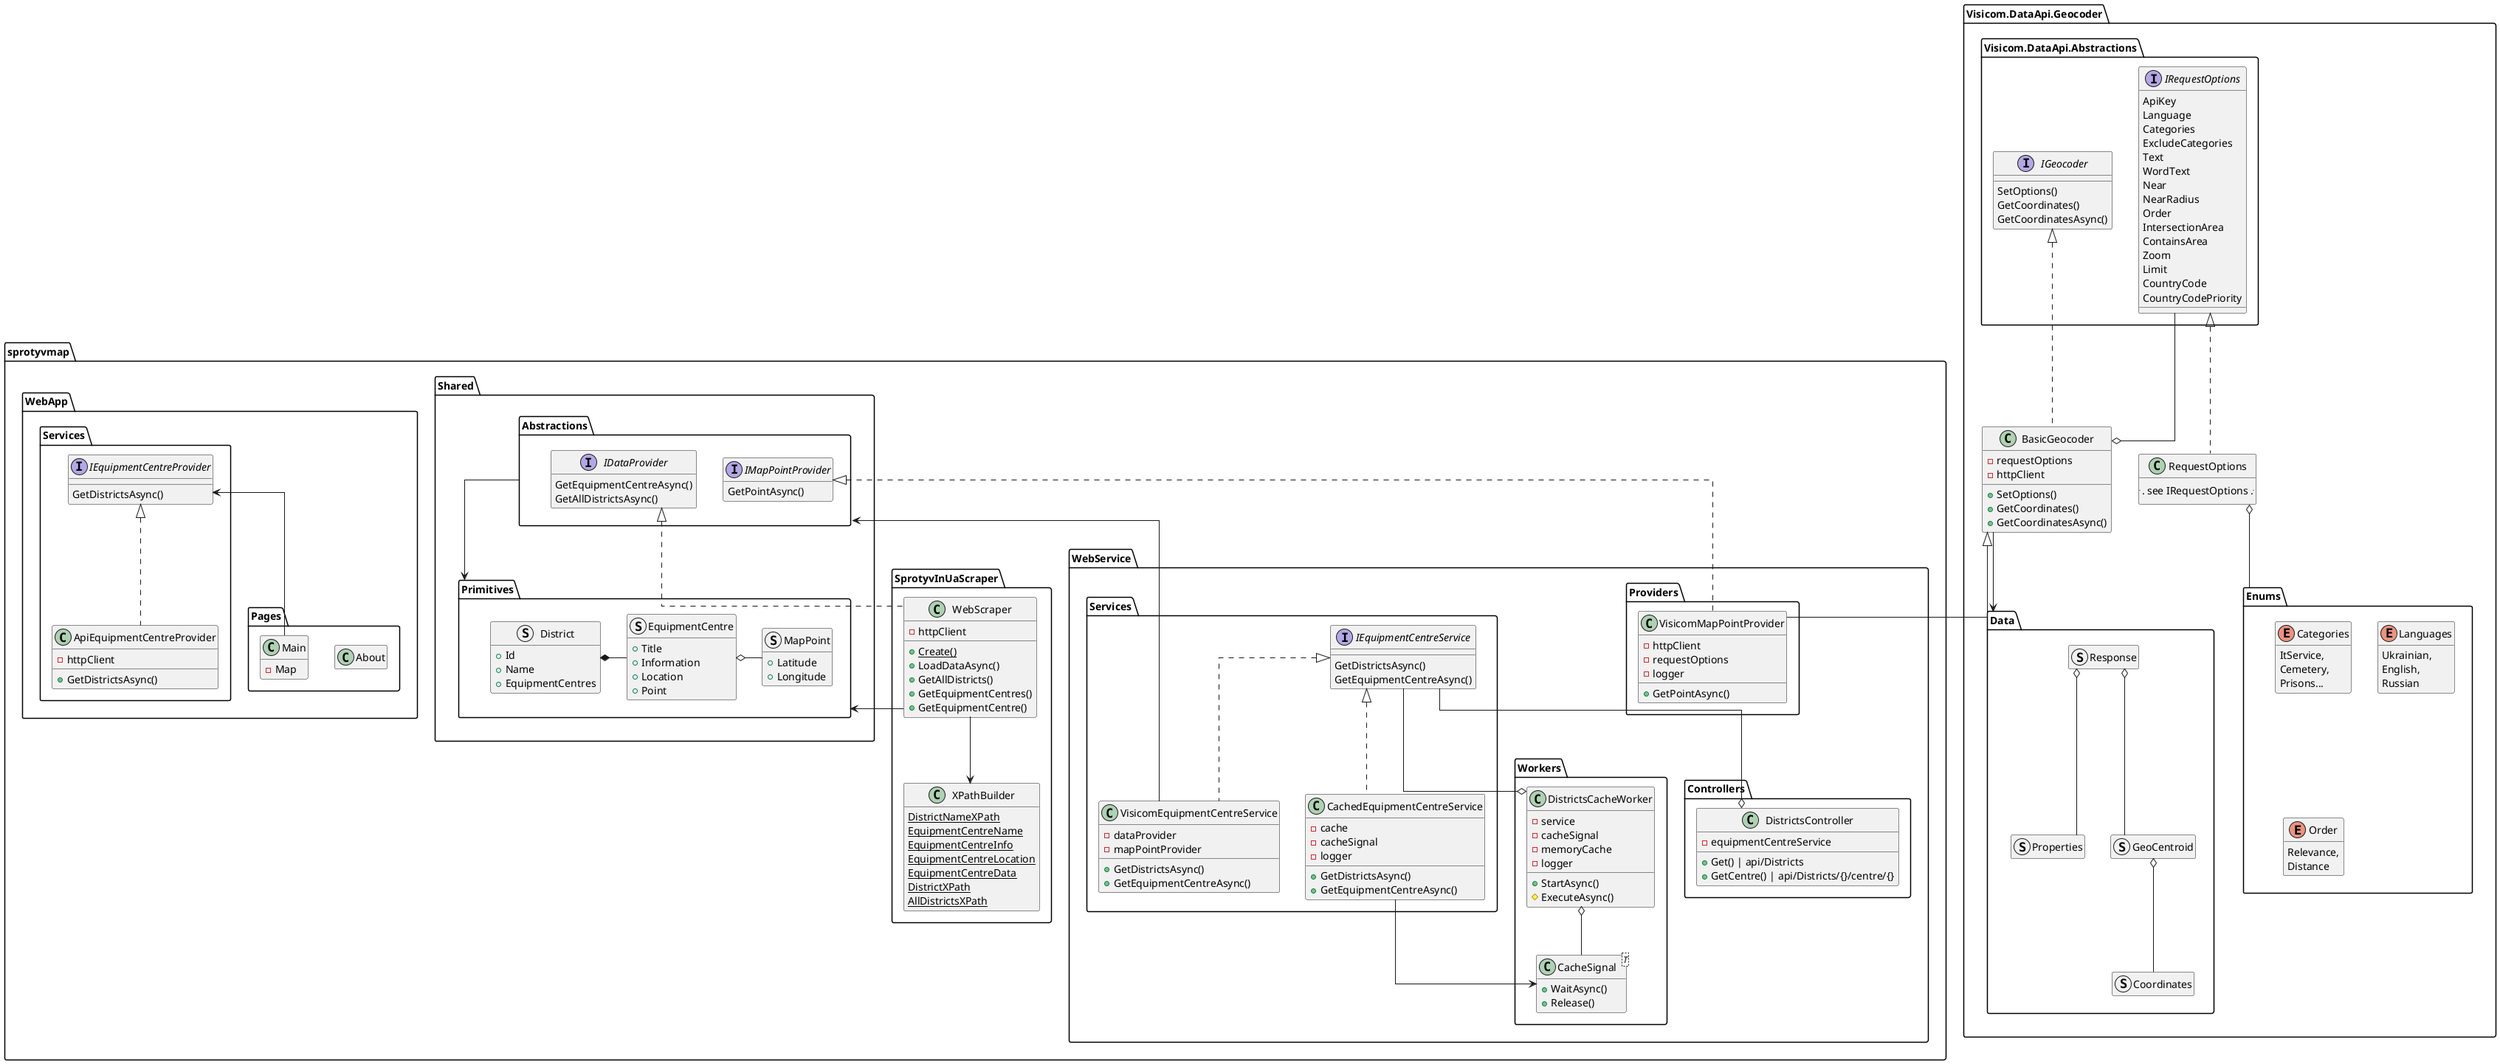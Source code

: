 @startuml sprotyvmap
skinparam linetype ortho
package sprotyvmap
{
    package Shared
    {
        package Abstractions
        {
            hide fields
            interface IDataProvider
            {
                GetEquipmentCentreAsync()
                GetAllDistrictsAsync()
            }
            interface IMapPointProvider
            {
                GetPointAsync()
            }
        }
        package Primitives
        {
            hide methods
            struct District
            {
                +Id
                +Name
                +EquipmentCentres
            }
            struct EquipmentCentre
            {
                +Title
                +Information
                +Location
                +Point
            }
            struct MapPoint
            {
                +Latitude
                +Longitude
            }
        }
        District *- EquipmentCentre
        EquipmentCentre o- MapPoint
        Abstractions --> Primitives

    }
    package SprotyvInUaScraper
    {
        class WebScraper
        {
            -httpClient
            +{static}Create()
            +LoadDataAsync()
            +GetAllDistricts()
            +GetEquipmentCentres()
            +GetEquipmentCentre()
        }
        IDataProvider <|. WebScraper 
        WebScraper -> Primitives
        class XPathBuilder
        {
            {static} DistrictNameXPath
            {static} EquipmentCentreName
            {static} EquipmentCentreInfo
            {static} EquipmentCentreLocation
            {static} EquipmentCentreData
            {static} DistrictXPath
            {static} AllDistrictsXPath
        }
        hide XPathBuilder methods
        WebScraper --> XPathBuilder
    }
    package WebApp
    {

        package Services
        {
            interface IEquipmentCentreProvider
            {
                GetDistrictsAsync()
            }
            class ApiEquipmentCentreProvider implements IEquipmentCentreProvider
            {
                -httpClient
                +GetDistrictsAsync()
            }
        }
        package Pages
        {
            class About
            {
            }
            hide About members
            class Main
            {
                -Map
            }
            hide Main methods
        }
        IEquipmentCentreProvider <-- Main
    }
    package WebService
    {
        package Workers
        {
            class CacheSignal<T>
            {
                +WaitAsync()
                +Release()
            }
            hide CacheSignal fields

            class DistrictsCacheWorker
            {
                -service
                -cacheSignal
                -memoryCache
                -logger
                +StartAsync()
                #ExecuteAsync()
            }
            DistrictsCacheWorker o-- CacheSignal
        }
        package Controllers
        {
            class DistrictsController
            {
                -equipmentCentreService
                +Get() | api/Districts
                +GetCentre() | api/Districts/{}/centre/{}
            }
        }
        package Providers
        {
            class VisicomMapPointProvider 
            {
                -httpClient
                -requestOptions
                -logger
                +GetPointAsync()
            }
            IMapPointProvider <|.. VisicomMapPointProvider 
        }
        package Services
        {
            interface IEquipmentCentreService
            {
                GetDistrictsAsync()
                GetEquipmentCentreAsync()
            }
            IEquipmentCentreService --o DistrictsController
            DistrictsCacheWorker o-up- IEquipmentCentreService
            class VisicomEquipmentCentreService implements IEquipmentCentreService
            {
                -dataProvider
                -mapPointProvider
                +GetDistrictsAsync()
                +GetEquipmentCentreAsync()
            }
            class CachedEquipmentCentreService implements IEquipmentCentreService
            {
                -cache
                -cacheSignal
                -logger
                +GetDistrictsAsync()
                +GetEquipmentCentreAsync()
            }
            Abstractions <-- VisicomEquipmentCentreService
            ' IDataProvider <-- VisicomEquipmentCentreService
            ' IMapPointProvider <-- VisicomEquipmentCentreService
            CachedEquipmentCentreService -> CacheSignal
        }

    }
}
set separator none
package Visicom.DataApi.Geocoder
{
    package Visicom.DataApi.Abstractions
    {
        interface IGeocoder
        {
            SetOptions()
            GetCoordinates()
            GetCoordinatesAsync()
        }
        interface IRequestOptions
        {
            ApiKey
            Language
            Categories
            ExcludeCategories
            Text
            WordText
            Near
            NearRadius
            Order
            IntersectionArea
            ContainsArea
            Zoom
            Limit
            CountryCode
            CountryCodePriority
        }
    }
    package Data
    {
        hide members
        struct Response
        struct Properties
        struct GeoCentroid
        struct Coordinates
        Response o-- GeoCentroid
        Response o-- Properties
        GeoCentroid o-- Coordinates
    }
    package Enums
    {
        hide methods
        enum Categories
        {
            ItService,
            Cemetery,
            Prisons...
        }
        enum Languages
        {
            Ukrainian,
            English,
            Russian
        }
        enum Order
        {
            Relevance,
            Distance
        }
    }
    class BasicGeocoder implements IGeocoder
    {
        -requestOptions
        -httpClient
        +SetOptions()
        +GetCoordinates()
        +GetCoordinatesAsync()
    }
    class RequestOptions implements IRequestOptions
    {
        ... see IRequestOptions ...
    }
    RequestOptions o-- Enums
    BasicGeocoder --> Data
    IRequestOptions -o BasicGeocoder
    VisicomMapPointProvider -up-|> BasicGeocoder
}

@enduml